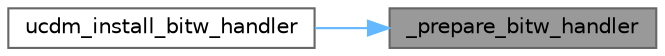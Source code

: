 digraph "_prepare_bitw_handler"
{
 // INTERACTIVE_SVG=YES
 // LATEX_PDF_SIZE
  bgcolor="transparent";
  edge [fontname=Helvetica,fontsize=10,labelfontname=Helvetica,labelfontsize=10];
  node [fontname=Helvetica,fontsize=10,shape=box,height=0.2,width=0.4];
  rankdir="RL";
  Node1 [id="Node000001",label="_prepare_bitw_handler",height=0.2,width=0.4,color="gray40", fillcolor="grey60", style="filled", fontcolor="black",tooltip=" "];
  Node1 -> Node2 [id="edge1_Node000001_Node000002",dir="back",color="steelblue1",style="solid",tooltip=" "];
  Node2 [id="Node000002",label="ucdm_install_bitw_handler",height=0.2,width=0.4,color="grey40", fillcolor="white", style="filled",URL="$ucdm_8c.html#ae73a5db58e4790a5a616f087c33e9ba8",tooltip="Install a Bit Write Handler for a UCDM register."];
}
